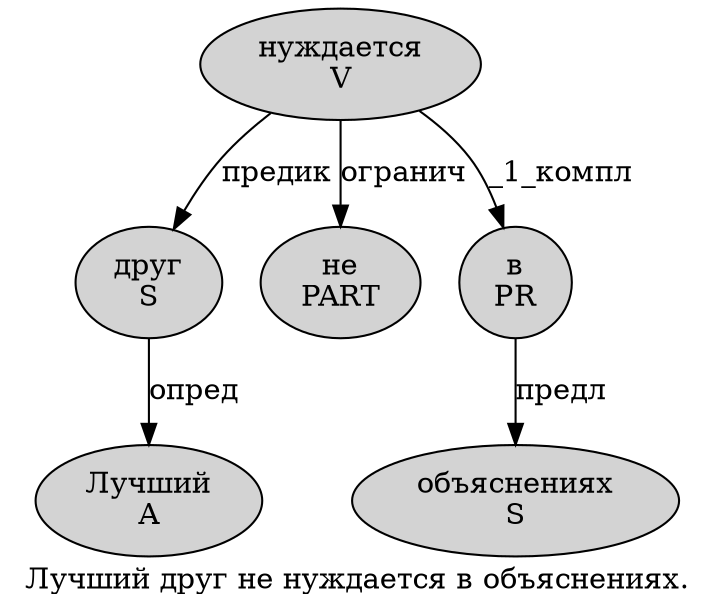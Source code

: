 digraph SENTENCE_1463 {
	graph [label="Лучший друг не нуждается в объяснениях."]
	node [style=filled]
		0 [label="Лучший
A" color="" fillcolor=lightgray penwidth=1 shape=ellipse]
		1 [label="друг
S" color="" fillcolor=lightgray penwidth=1 shape=ellipse]
		2 [label="не
PART" color="" fillcolor=lightgray penwidth=1 shape=ellipse]
		3 [label="нуждается
V" color="" fillcolor=lightgray penwidth=1 shape=ellipse]
		4 [label="в
PR" color="" fillcolor=lightgray penwidth=1 shape=ellipse]
		5 [label="объяснениях
S" color="" fillcolor=lightgray penwidth=1 shape=ellipse]
			1 -> 0 [label="опред"]
			4 -> 5 [label="предл"]
			3 -> 1 [label="предик"]
			3 -> 2 [label="огранич"]
			3 -> 4 [label="_1_компл"]
}